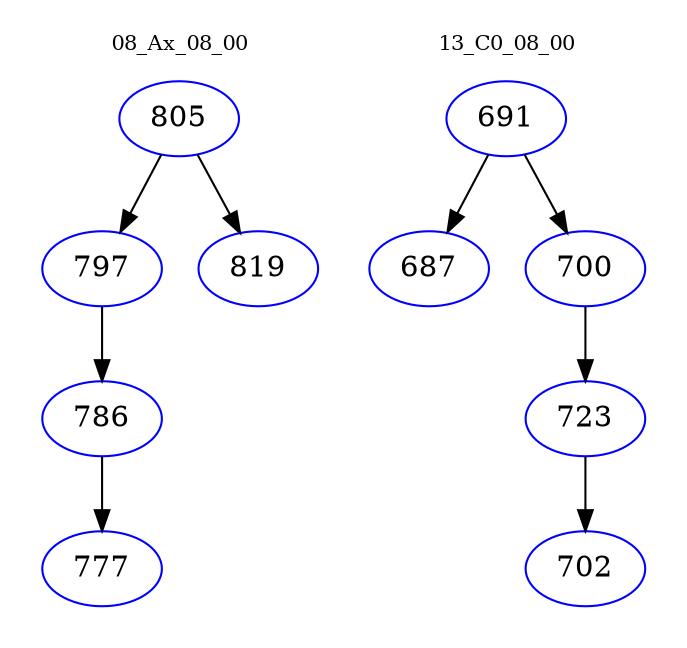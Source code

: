 digraph{
subgraph cluster_0 {
color = white
label = "08_Ax_08_00";
fontsize=10;
T0_805 [label="805", color="blue"]
T0_805 -> T0_797 [color="black"]
T0_797 [label="797", color="blue"]
T0_797 -> T0_786 [color="black"]
T0_786 [label="786", color="blue"]
T0_786 -> T0_777 [color="black"]
T0_777 [label="777", color="blue"]
T0_805 -> T0_819 [color="black"]
T0_819 [label="819", color="blue"]
}
subgraph cluster_1 {
color = white
label = "13_C0_08_00";
fontsize=10;
T1_691 [label="691", color="blue"]
T1_691 -> T1_687 [color="black"]
T1_687 [label="687", color="blue"]
T1_691 -> T1_700 [color="black"]
T1_700 [label="700", color="blue"]
T1_700 -> T1_723 [color="black"]
T1_723 [label="723", color="blue"]
T1_723 -> T1_702 [color="black"]
T1_702 [label="702", color="blue"]
}
}
